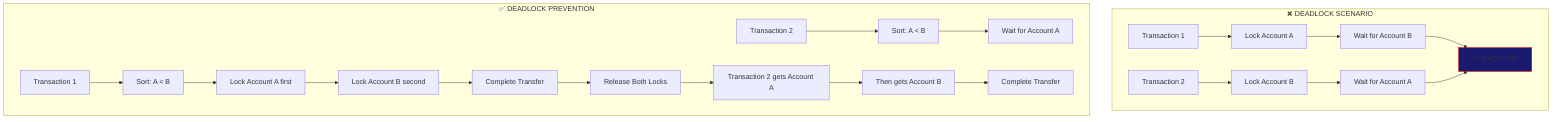 graph TD
    subgraph "❌ DEADLOCK SCENARIO"
        T1A[Transaction 1] --> L1A[Lock Account A]
        T2A[Transaction 2] --> L2B[Lock Account B]
        L1A --> W1B[Wait for Account B]
        L2B --> W2A[Wait for Account A]
        W1B --> DL[💀 DEADLOCK!]
        W2A --> DL
    end
    
    subgraph "✅ DEADLOCK PREVENTION"
        T1B[Transaction 1] --> SORT1[Sort: A < B]
        T2B[Transaction 2] --> SORT2[Sort: A < B]
        SORT1 --> L1AB[Lock Account A first]
        SORT2 --> W2AB[Wait for Account A]
        L1AB --> L1BB[Lock Account B second]
        L1BB --> C1[Complete Transfer]
        C1 --> R1[Release Both Locks]
        R1 --> L2AB[Transaction 2 gets Account A]
        L2AB --> L2BB[Then gets Account B]
        L2BB --> C2[Complete Transfer]
    end
    
    style DL fill:#191970,stroke:#ff0000